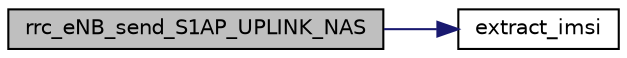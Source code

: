 digraph "rrc_eNB_send_S1AP_UPLINK_NAS"
{
 // LATEX_PDF_SIZE
  edge [fontname="Helvetica",fontsize="10",labelfontname="Helvetica",labelfontsize="10"];
  node [fontname="Helvetica",fontsize="10",shape=record];
  rankdir="LR";
  Node1 [label="rrc_eNB_send_S1AP_UPLINK_NAS",height=0.2,width=0.4,color="black", fillcolor="grey75", style="filled", fontcolor="black",tooltip=" "];
  Node1 -> Node2 [color="midnightblue",fontsize="10",style="solid",fontname="Helvetica"];
  Node2 [label="extract_imsi",height=0.2,width=0.4,color="black", fillcolor="white", style="filled",URL="$rrc__eNB__S1AP_8c.html#aab91b22e4d3ee9c5f3e6d632c48d691e",tooltip=" "];
}
